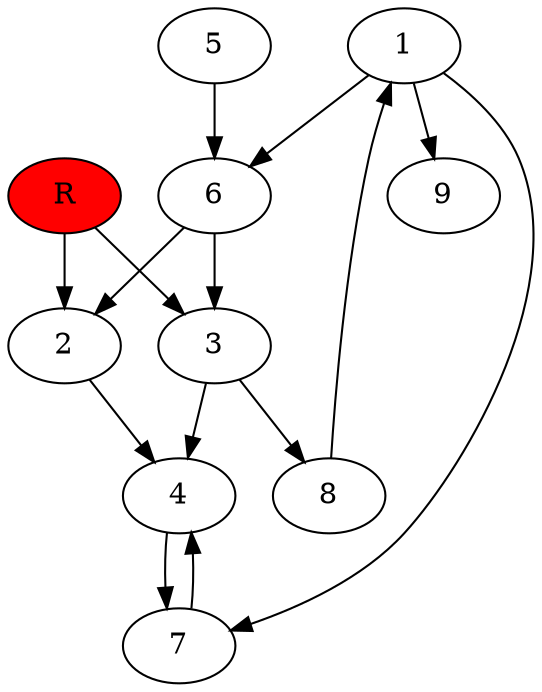 digraph prb8482 {
	1
	2
	3
	4
	5
	6
	7
	8
	R [fillcolor="#ff0000" style=filled]
	1 -> 6
	1 -> 7
	1 -> 9
	2 -> 4
	3 -> 4
	3 -> 8
	4 -> 7
	5 -> 6
	6 -> 2
	6 -> 3
	7 -> 4
	8 -> 1
	R -> 2
	R -> 3
}
